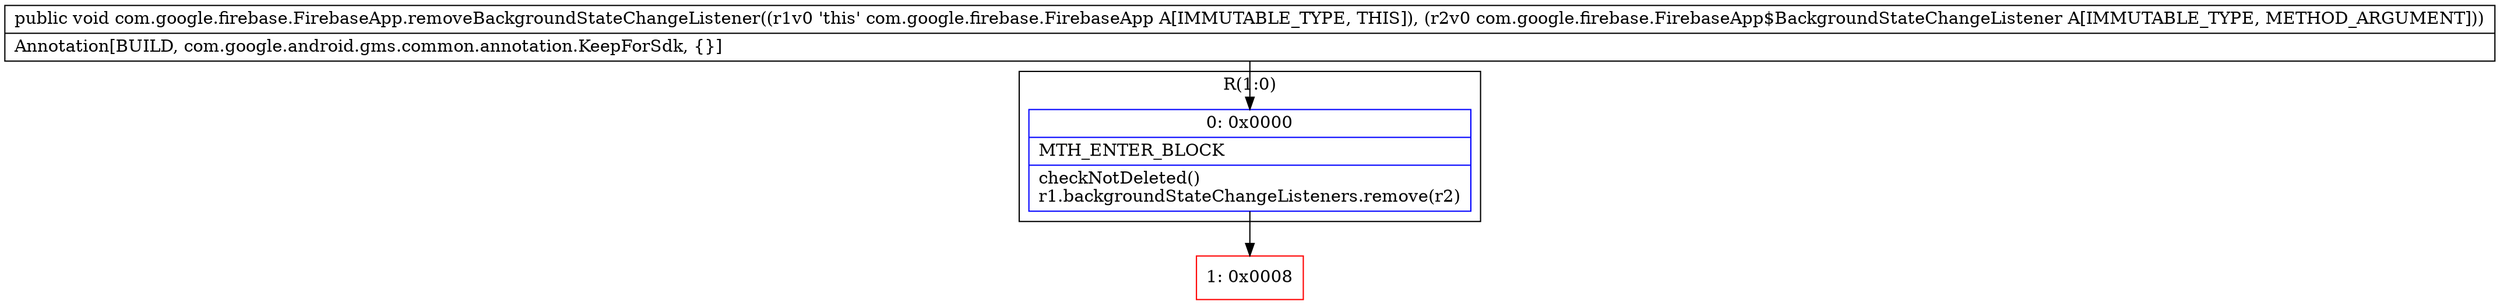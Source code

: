 digraph "CFG forcom.google.firebase.FirebaseApp.removeBackgroundStateChangeListener(Lcom\/google\/firebase\/FirebaseApp$BackgroundStateChangeListener;)V" {
subgraph cluster_Region_688341360 {
label = "R(1:0)";
node [shape=record,color=blue];
Node_0 [shape=record,label="{0\:\ 0x0000|MTH_ENTER_BLOCK\l|checkNotDeleted()\lr1.backgroundStateChangeListeners.remove(r2)\l}"];
}
Node_1 [shape=record,color=red,label="{1\:\ 0x0008}"];
MethodNode[shape=record,label="{public void com.google.firebase.FirebaseApp.removeBackgroundStateChangeListener((r1v0 'this' com.google.firebase.FirebaseApp A[IMMUTABLE_TYPE, THIS]), (r2v0 com.google.firebase.FirebaseApp$BackgroundStateChangeListener A[IMMUTABLE_TYPE, METHOD_ARGUMENT]))  | Annotation[BUILD, com.google.android.gms.common.annotation.KeepForSdk, \{\}]\l}"];
MethodNode -> Node_0;
Node_0 -> Node_1;
}

